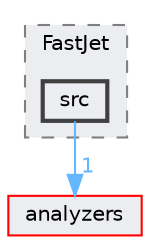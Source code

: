digraph "addons/FastJet/src"
{
 // LATEX_PDF_SIZE
  bgcolor="transparent";
  edge [fontname=Helvetica,fontsize=10,labelfontname=Helvetica,labelfontsize=10];
  node [fontname=Helvetica,fontsize=10,shape=box,height=0.2,width=0.4];
  compound=true
  subgraph clusterdir_582ea236d635d8d6ee0286241c4903aa {
    graph [ bgcolor="#ecedf0", pencolor="grey50", label="FastJet", fontname=Helvetica,fontsize=10 style="filled,dashed", URL="dir_582ea236d635d8d6ee0286241c4903aa.html",tooltip=""]
  dir_62268bbff9f35771113d5f7f28c03b25 [label="src", fillcolor="#ecedf0", color="grey25", style="filled,bold", URL="dir_62268bbff9f35771113d5f7f28c03b25.html",tooltip=""];
  }
  dir_3d03528d2400acc3fc02bc2b11bada0c [label="analyzers", fillcolor="#ecedf0", color="red", style="filled", URL="dir_3d03528d2400acc3fc02bc2b11bada0c.html",tooltip=""];
  dir_62268bbff9f35771113d5f7f28c03b25->dir_3d03528d2400acc3fc02bc2b11bada0c [headlabel="1", labeldistance=1.5 headhref="dir_000012_000001.html" href="dir_000012_000001.html" color="steelblue1" fontcolor="steelblue1"];
}
